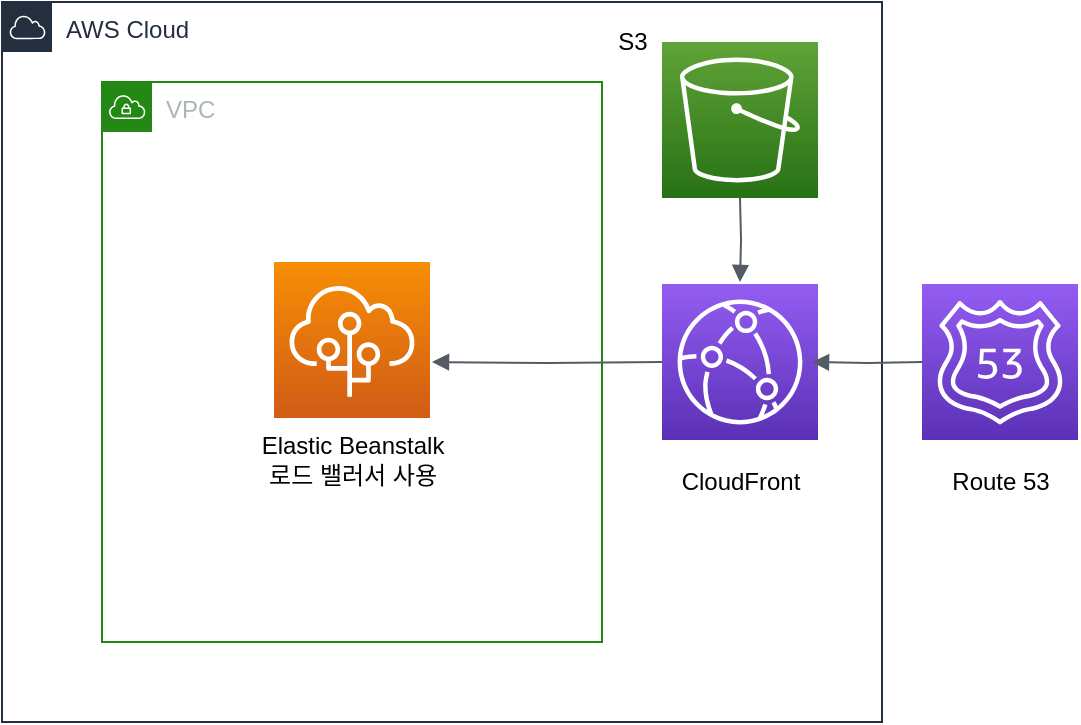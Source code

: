 <mxfile version="14.4.9" type="device"><diagram id="OqUnpV3Oc2pHjZadbDqH" name="Page-1"><mxGraphModel dx="1209" dy="749" grid="1" gridSize="10" guides="1" tooltips="1" connect="1" arrows="1" fold="1" page="1" pageScale="1" pageWidth="827" pageHeight="1169" math="0" shadow="0"><root><mxCell id="0"/><mxCell id="1" parent="0"/><mxCell id="EQoFwn8689viTWA4Qboe-1" value="AWS Cloud" style="points=[[0,0],[0.25,0],[0.5,0],[0.75,0],[1,0],[1,0.25],[1,0.5],[1,0.75],[1,1],[0.75,1],[0.5,1],[0.25,1],[0,1],[0,0.75],[0,0.5],[0,0.25]];outlineConnect=0;gradientColor=none;html=1;whiteSpace=wrap;fontSize=12;fontStyle=0;shape=mxgraph.aws4.group;grIcon=mxgraph.aws4.group_aws_cloud;strokeColor=#232F3E;fillColor=none;verticalAlign=top;align=left;spacingLeft=30;fontColor=#232F3E;dashed=0;" vertex="1" parent="1"><mxGeometry x="260" y="80" width="440" height="360" as="geometry"/></mxCell><mxCell id="EQoFwn8689viTWA4Qboe-2" value="VPC" style="points=[[0,0],[0.25,0],[0.5,0],[0.75,0],[1,0],[1,0.25],[1,0.5],[1,0.75],[1,1],[0.75,1],[0.5,1],[0.25,1],[0,1],[0,0.75],[0,0.5],[0,0.25]];outlineConnect=0;gradientColor=none;html=1;whiteSpace=wrap;fontSize=12;fontStyle=0;shape=mxgraph.aws4.group;grIcon=mxgraph.aws4.group_vpc;strokeColor=#248814;fillColor=none;verticalAlign=top;align=left;spacingLeft=30;fontColor=#AAB7B8;dashed=0;" vertex="1" parent="1"><mxGeometry x="310" y="120" width="250" height="280" as="geometry"/></mxCell><mxCell id="EQoFwn8689viTWA4Qboe-3" value="" style="points=[[0,0,0],[0.25,0,0],[0.5,0,0],[0.75,0,0],[1,0,0],[0,1,0],[0.25,1,0],[0.5,1,0],[0.75,1,0],[1,1,0],[0,0.25,0],[0,0.5,0],[0,0.75,0],[1,0.25,0],[1,0.5,0],[1,0.75,0]];outlineConnect=0;fontColor=#232F3E;gradientColor=#F78E04;gradientDirection=north;fillColor=#D05C17;strokeColor=#ffffff;dashed=0;verticalLabelPosition=bottom;verticalAlign=top;align=center;html=1;fontSize=12;fontStyle=0;aspect=fixed;shape=mxgraph.aws4.resourceIcon;resIcon=mxgraph.aws4.elastic_beanstalk;" vertex="1" parent="1"><mxGeometry x="396" y="210" width="78" height="78" as="geometry"/></mxCell><mxCell id="EQoFwn8689viTWA4Qboe-4" value="Elastic Beanstalk&lt;br&gt;로드 밸러서 사용" style="text;html=1;align=center;verticalAlign=middle;resizable=0;points=[];autosize=1;" vertex="1" parent="1"><mxGeometry x="380" y="294" width="110" height="30" as="geometry"/></mxCell><mxCell id="EQoFwn8689viTWA4Qboe-5" value="" style="points=[[0,0,0],[0.25,0,0],[0.5,0,0],[0.75,0,0],[1,0,0],[0,1,0],[0.25,1,0],[0.5,1,0],[0.75,1,0],[1,1,0],[0,0.25,0],[0,0.5,0],[0,0.75,0],[1,0.25,0],[1,0.5,0],[1,0.75,0]];outlineConnect=0;fontColor=#232F3E;gradientColor=#945DF2;gradientDirection=north;fillColor=#5A30B5;strokeColor=#ffffff;dashed=0;verticalLabelPosition=bottom;verticalAlign=top;align=center;html=1;fontSize=12;fontStyle=0;aspect=fixed;shape=mxgraph.aws4.resourceIcon;resIcon=mxgraph.aws4.cloudfront;" vertex="1" parent="1"><mxGeometry x="590" y="221" width="78" height="78" as="geometry"/></mxCell><mxCell id="EQoFwn8689viTWA4Qboe-6" value="" style="points=[[0,0,0],[0.25,0,0],[0.5,0,0],[0.75,0,0],[1,0,0],[0,1,0],[0.25,1,0],[0.5,1,0],[0.75,1,0],[1,1,0],[0,0.25,0],[0,0.5,0],[0,0.75,0],[1,0.25,0],[1,0.5,0],[1,0.75,0]];outlineConnect=0;fontColor=#232F3E;gradientColor=#945DF2;gradientDirection=north;fillColor=#5A30B5;strokeColor=#ffffff;dashed=0;verticalLabelPosition=bottom;verticalAlign=top;align=center;html=1;fontSize=12;fontStyle=0;aspect=fixed;shape=mxgraph.aws4.resourceIcon;resIcon=mxgraph.aws4.route_53;" vertex="1" parent="1"><mxGeometry x="720" y="221" width="78" height="78" as="geometry"/></mxCell><mxCell id="EQoFwn8689viTWA4Qboe-7" value="" style="points=[[0,0,0],[0.25,0,0],[0.5,0,0],[0.75,0,0],[1,0,0],[0,1,0],[0.25,1,0],[0.5,1,0],[0.75,1,0],[1,1,0],[0,0.25,0],[0,0.5,0],[0,0.75,0],[1,0.25,0],[1,0.5,0],[1,0.75,0]];outlineConnect=0;fontColor=#232F3E;gradientColor=#60A337;gradientDirection=north;fillColor=#277116;strokeColor=#ffffff;dashed=0;verticalLabelPosition=bottom;verticalAlign=top;align=center;html=1;fontSize=12;fontStyle=0;aspect=fixed;shape=mxgraph.aws4.resourceIcon;resIcon=mxgraph.aws4.s3;" vertex="1" parent="1"><mxGeometry x="590" y="100" width="78" height="78" as="geometry"/></mxCell><mxCell id="EQoFwn8689viTWA4Qboe-8" value="Route 53" style="text;html=1;align=center;verticalAlign=middle;resizable=0;points=[];autosize=1;" vertex="1" parent="1"><mxGeometry x="729" y="310" width="60" height="20" as="geometry"/></mxCell><mxCell id="EQoFwn8689viTWA4Qboe-9" value="CloudFront" style="text;html=1;align=center;verticalAlign=middle;resizable=0;points=[];autosize=1;" vertex="1" parent="1"><mxGeometry x="594" y="310" width="70" height="20" as="geometry"/></mxCell><mxCell id="EQoFwn8689viTWA4Qboe-10" value="S3" style="text;html=1;align=center;verticalAlign=middle;resizable=0;points=[];autosize=1;" vertex="1" parent="1"><mxGeometry x="560" y="90" width="30" height="20" as="geometry"/></mxCell><mxCell id="EQoFwn8689viTWA4Qboe-11" value="" style="edgeStyle=orthogonalEdgeStyle;html=1;endArrow=none;elbow=vertical;startArrow=block;startFill=1;strokeColor=#545B64;rounded=0;entryX=0;entryY=0.5;entryDx=0;entryDy=0;entryPerimeter=0;" edge="1" parent="1" target="EQoFwn8689viTWA4Qboe-6"><mxGeometry width="100" relative="1" as="geometry"><mxPoint x="665" y="260" as="sourcePoint"/><mxPoint x="710" y="380" as="targetPoint"/></mxGeometry></mxCell><mxCell id="EQoFwn8689viTWA4Qboe-13" value="" style="edgeStyle=orthogonalEdgeStyle;html=1;endArrow=none;elbow=vertical;startArrow=block;startFill=1;strokeColor=#545B64;rounded=0;entryX=0;entryY=0.5;entryDx=0;entryDy=0;entryPerimeter=0;" edge="1" parent="1" target="EQoFwn8689viTWA4Qboe-5"><mxGeometry width="100" relative="1" as="geometry"><mxPoint x="475" y="260" as="sourcePoint"/><mxPoint x="460" y="380" as="targetPoint"/></mxGeometry></mxCell><mxCell id="EQoFwn8689viTWA4Qboe-14" value="" style="edgeStyle=orthogonalEdgeStyle;html=1;endArrow=none;elbow=vertical;startArrow=block;startFill=1;strokeColor=#545B64;rounded=0;entryX=0.5;entryY=1;entryDx=0;entryDy=0;entryPerimeter=0;" edge="1" parent="1" target="EQoFwn8689viTWA4Qboe-7"><mxGeometry width="100" relative="1" as="geometry"><mxPoint x="629" y="220" as="sourcePoint"/><mxPoint x="460" y="380" as="targetPoint"/></mxGeometry></mxCell></root></mxGraphModel></diagram></mxfile>
